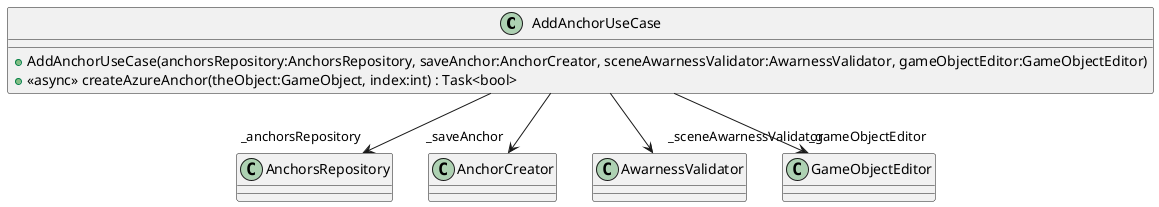 @startuml
class AddAnchorUseCase {
    + AddAnchorUseCase(anchorsRepository:AnchorsRepository, saveAnchor:AnchorCreator, sceneAwarnessValidator:AwarnessValidator, gameObjectEditor:GameObjectEditor)
    + <<async>> createAzureAnchor(theObject:GameObject, index:int) : Task<bool>
}
AddAnchorUseCase --> "_anchorsRepository" AnchorsRepository
AddAnchorUseCase --> "_saveAnchor" AnchorCreator
AddAnchorUseCase --> "_sceneAwarnessValidator" AwarnessValidator
AddAnchorUseCase --> "_gameObjectEditor" GameObjectEditor
@enduml
